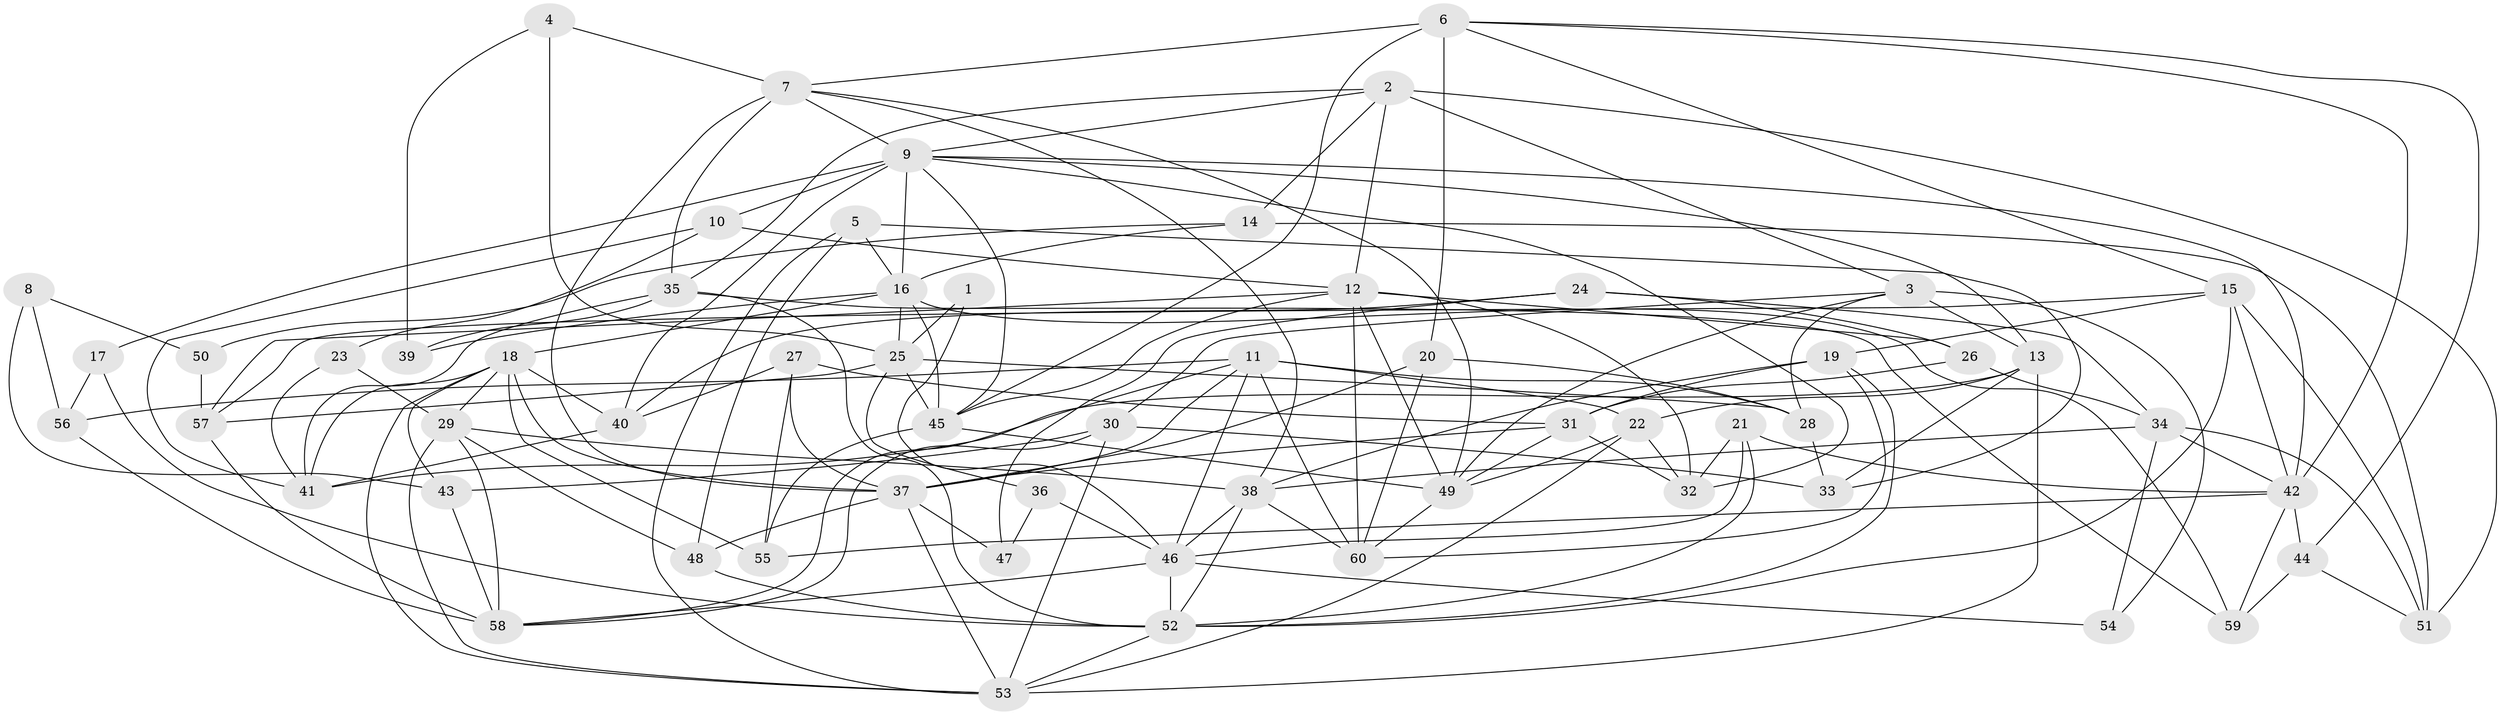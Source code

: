 // original degree distribution, {4: 0.2605042016806723, 6: 0.07563025210084033, 5: 0.20168067226890757, 3: 0.31932773109243695, 2: 0.10084033613445378, 8: 0.01680672268907563, 7: 0.01680672268907563, 10: 0.008403361344537815}
// Generated by graph-tools (version 1.1) at 2025/37/03/04/25 23:37:12]
// undirected, 60 vertices, 160 edges
graph export_dot {
  node [color=gray90,style=filled];
  1;
  2;
  3;
  4;
  5;
  6;
  7;
  8;
  9;
  10;
  11;
  12;
  13;
  14;
  15;
  16;
  17;
  18;
  19;
  20;
  21;
  22;
  23;
  24;
  25;
  26;
  27;
  28;
  29;
  30;
  31;
  32;
  33;
  34;
  35;
  36;
  37;
  38;
  39;
  40;
  41;
  42;
  43;
  44;
  45;
  46;
  47;
  48;
  49;
  50;
  51;
  52;
  53;
  54;
  55;
  56;
  57;
  58;
  59;
  60;
  1 -- 25 [weight=1.0];
  1 -- 46 [weight=1.0];
  2 -- 3 [weight=1.0];
  2 -- 9 [weight=1.0];
  2 -- 12 [weight=1.0];
  2 -- 14 [weight=1.0];
  2 -- 35 [weight=1.0];
  2 -- 51 [weight=1.0];
  3 -- 13 [weight=1.0];
  3 -- 28 [weight=1.0];
  3 -- 30 [weight=1.0];
  3 -- 49 [weight=1.0];
  3 -- 54 [weight=1.0];
  4 -- 7 [weight=2.0];
  4 -- 25 [weight=2.0];
  4 -- 39 [weight=1.0];
  5 -- 16 [weight=1.0];
  5 -- 33 [weight=1.0];
  5 -- 48 [weight=1.0];
  5 -- 53 [weight=1.0];
  6 -- 7 [weight=1.0];
  6 -- 15 [weight=1.0];
  6 -- 20 [weight=2.0];
  6 -- 42 [weight=1.0];
  6 -- 44 [weight=1.0];
  6 -- 45 [weight=2.0];
  7 -- 9 [weight=1.0];
  7 -- 35 [weight=1.0];
  7 -- 37 [weight=1.0];
  7 -- 38 [weight=1.0];
  7 -- 49 [weight=1.0];
  8 -- 43 [weight=2.0];
  8 -- 50 [weight=1.0];
  8 -- 56 [weight=1.0];
  9 -- 10 [weight=3.0];
  9 -- 13 [weight=1.0];
  9 -- 16 [weight=1.0];
  9 -- 17 [weight=1.0];
  9 -- 32 [weight=1.0];
  9 -- 40 [weight=1.0];
  9 -- 42 [weight=2.0];
  9 -- 45 [weight=1.0];
  10 -- 12 [weight=1.0];
  10 -- 23 [weight=1.0];
  10 -- 41 [weight=1.0];
  11 -- 22 [weight=1.0];
  11 -- 28 [weight=1.0];
  11 -- 37 [weight=1.0];
  11 -- 46 [weight=1.0];
  11 -- 56 [weight=1.0];
  11 -- 58 [weight=1.0];
  11 -- 60 [weight=1.0];
  12 -- 26 [weight=1.0];
  12 -- 32 [weight=1.0];
  12 -- 45 [weight=1.0];
  12 -- 49 [weight=1.0];
  12 -- 57 [weight=1.0];
  12 -- 60 [weight=1.0];
  13 -- 22 [weight=1.0];
  13 -- 33 [weight=1.0];
  13 -- 41 [weight=1.0];
  13 -- 53 [weight=1.0];
  14 -- 16 [weight=1.0];
  14 -- 50 [weight=1.0];
  14 -- 51 [weight=1.0];
  15 -- 19 [weight=2.0];
  15 -- 42 [weight=1.0];
  15 -- 51 [weight=1.0];
  15 -- 52 [weight=1.0];
  15 -- 57 [weight=1.0];
  16 -- 18 [weight=1.0];
  16 -- 25 [weight=1.0];
  16 -- 39 [weight=1.0];
  16 -- 45 [weight=2.0];
  16 -- 59 [weight=1.0];
  17 -- 52 [weight=1.0];
  17 -- 56 [weight=1.0];
  18 -- 29 [weight=1.0];
  18 -- 37 [weight=1.0];
  18 -- 40 [weight=1.0];
  18 -- 41 [weight=1.0];
  18 -- 43 [weight=1.0];
  18 -- 53 [weight=1.0];
  18 -- 55 [weight=1.0];
  19 -- 31 [weight=1.0];
  19 -- 38 [weight=1.0];
  19 -- 52 [weight=1.0];
  19 -- 60 [weight=1.0];
  20 -- 28 [weight=1.0];
  20 -- 37 [weight=1.0];
  20 -- 60 [weight=1.0];
  21 -- 32 [weight=1.0];
  21 -- 42 [weight=1.0];
  21 -- 46 [weight=1.0];
  21 -- 52 [weight=1.0];
  22 -- 32 [weight=1.0];
  22 -- 49 [weight=1.0];
  22 -- 53 [weight=1.0];
  23 -- 29 [weight=1.0];
  23 -- 41 [weight=1.0];
  24 -- 26 [weight=1.0];
  24 -- 34 [weight=1.0];
  24 -- 40 [weight=1.0];
  24 -- 47 [weight=1.0];
  25 -- 28 [weight=1.0];
  25 -- 36 [weight=1.0];
  25 -- 45 [weight=1.0];
  25 -- 57 [weight=1.0];
  26 -- 31 [weight=1.0];
  26 -- 34 [weight=1.0];
  27 -- 31 [weight=1.0];
  27 -- 37 [weight=1.0];
  27 -- 40 [weight=1.0];
  27 -- 55 [weight=1.0];
  28 -- 33 [weight=1.0];
  29 -- 38 [weight=1.0];
  29 -- 48 [weight=1.0];
  29 -- 53 [weight=1.0];
  29 -- 58 [weight=1.0];
  30 -- 33 [weight=2.0];
  30 -- 43 [weight=1.0];
  30 -- 53 [weight=1.0];
  30 -- 58 [weight=1.0];
  31 -- 32 [weight=1.0];
  31 -- 37 [weight=1.0];
  31 -- 49 [weight=1.0];
  34 -- 38 [weight=1.0];
  34 -- 42 [weight=1.0];
  34 -- 51 [weight=1.0];
  34 -- 54 [weight=1.0];
  35 -- 39 [weight=1.0];
  35 -- 41 [weight=1.0];
  35 -- 52 [weight=1.0];
  35 -- 59 [weight=1.0];
  36 -- 46 [weight=2.0];
  36 -- 47 [weight=1.0];
  37 -- 47 [weight=2.0];
  37 -- 48 [weight=1.0];
  37 -- 53 [weight=1.0];
  38 -- 46 [weight=1.0];
  38 -- 52 [weight=1.0];
  38 -- 60 [weight=1.0];
  40 -- 41 [weight=1.0];
  42 -- 44 [weight=2.0];
  42 -- 55 [weight=1.0];
  42 -- 59 [weight=1.0];
  43 -- 58 [weight=1.0];
  44 -- 51 [weight=1.0];
  44 -- 59 [weight=1.0];
  45 -- 49 [weight=1.0];
  45 -- 55 [weight=1.0];
  46 -- 52 [weight=1.0];
  46 -- 54 [weight=1.0];
  46 -- 58 [weight=1.0];
  48 -- 52 [weight=1.0];
  49 -- 60 [weight=1.0];
  50 -- 57 [weight=1.0];
  52 -- 53 [weight=1.0];
  56 -- 58 [weight=1.0];
  57 -- 58 [weight=1.0];
}
